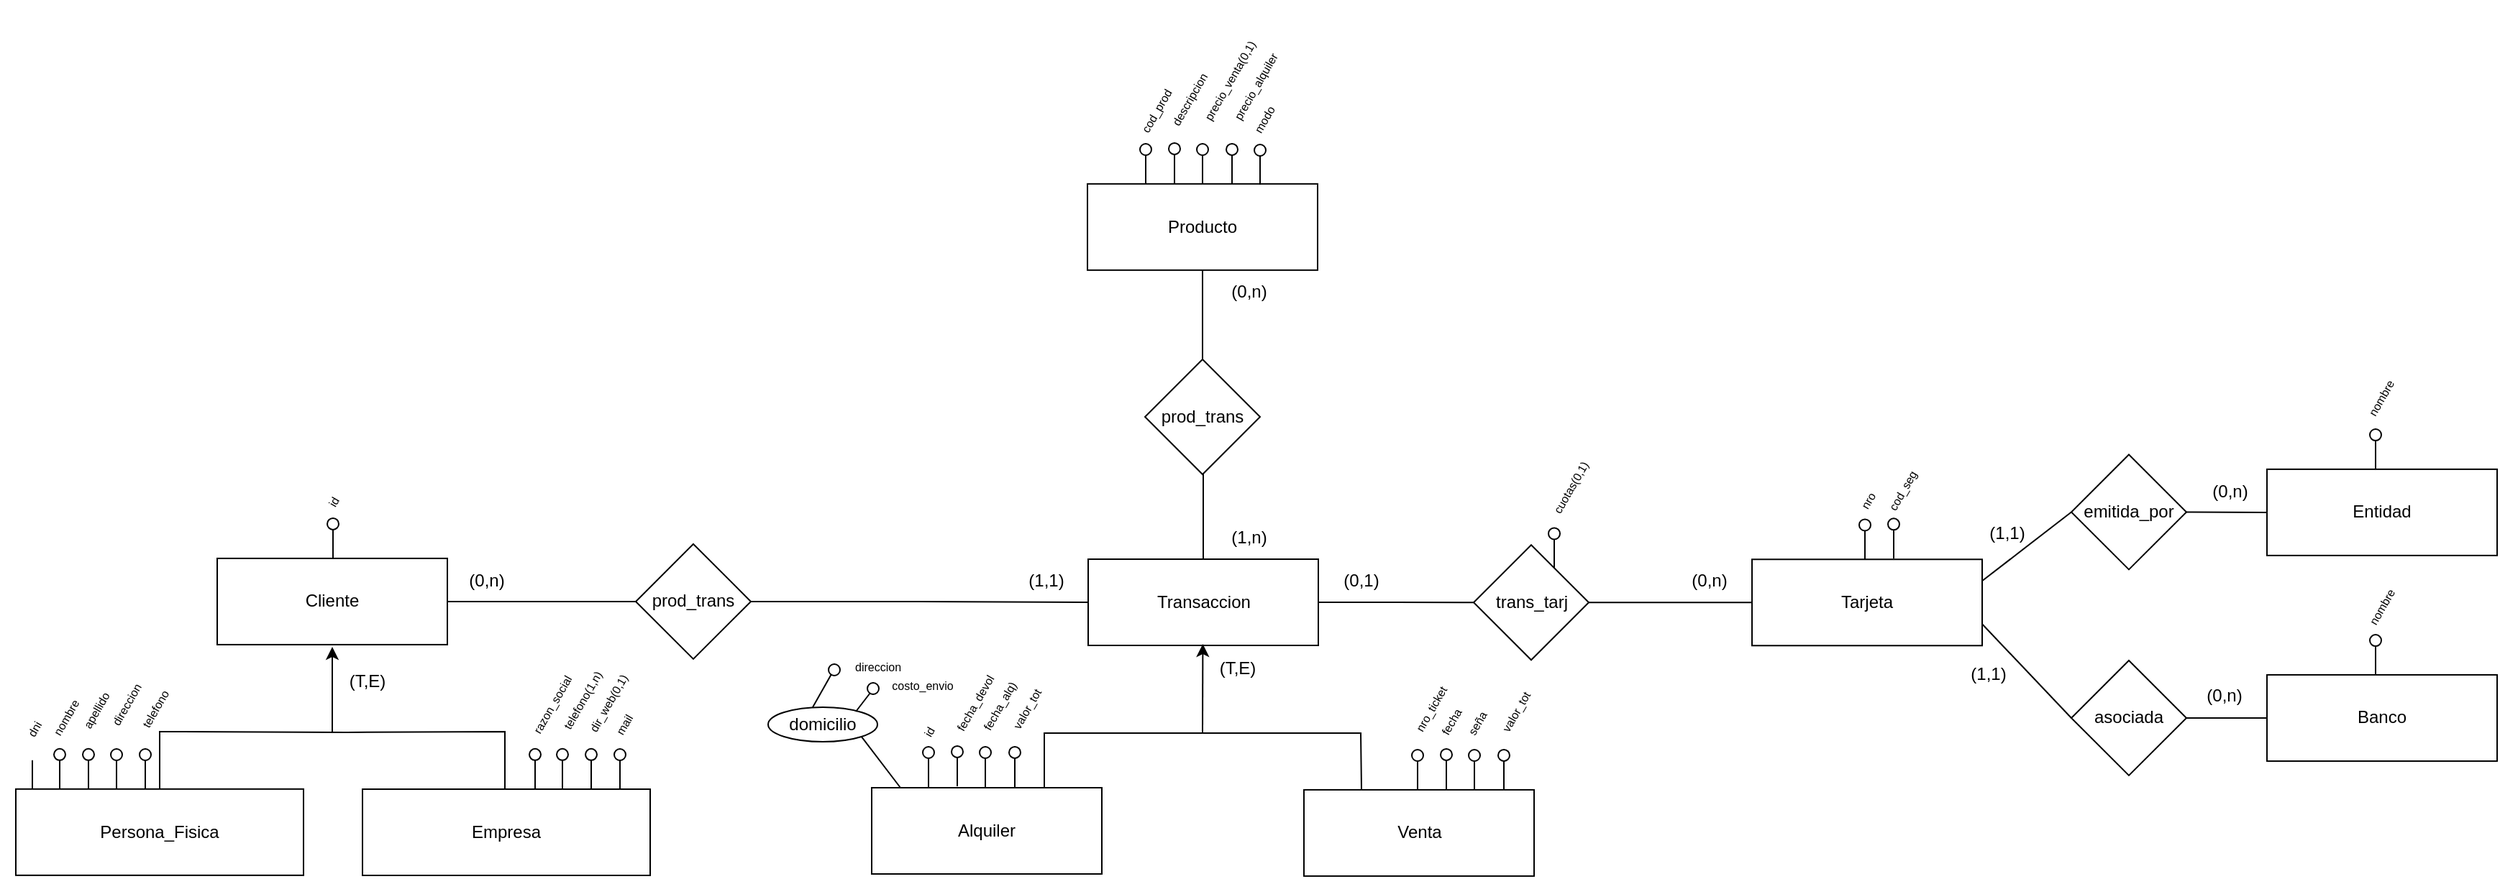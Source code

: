 <mxfile version="26.1.1">
  <diagram id="R2lEEEUBdFMjLlhIrx00" name="Page-1">
    <mxGraphModel dx="1328" dy="1366" grid="1" gridSize="10" guides="1" tooltips="1" connect="1" arrows="1" fold="1" page="1" pageScale="1" pageWidth="850" pageHeight="1100" math="0" shadow="0" extFonts="Permanent Marker^https://fonts.googleapis.com/css?family=Permanent+Marker">
      <root>
        <mxCell id="0" />
        <mxCell id="1" parent="0" />
        <mxCell id="ayTrJT8fHetVOEcy8Kd8-426" style="edgeStyle=orthogonalEdgeStyle;rounded=0;orthogonalLoop=1;jettySize=auto;html=1;entryX=0;entryY=0.5;entryDx=0;entryDy=0;endArrow=none;startFill=0;" parent="1" source="ayTrJT8fHetVOEcy8Kd8-5" target="ayTrJT8fHetVOEcy8Kd8-425" edge="1">
          <mxGeometry relative="1" as="geometry" />
        </mxCell>
        <mxCell id="ayTrJT8fHetVOEcy8Kd8-5" value="Cliente" style="rounded=0;whiteSpace=wrap;html=1;" parent="1" vertex="1">
          <mxGeometry x="-265" y="368.46" width="160" height="60" as="geometry" />
        </mxCell>
        <mxCell id="ayTrJT8fHetVOEcy8Kd8-32" value="" style="group" parent="1" vertex="1" connectable="0">
          <mxGeometry x="-188.5" y="340.462" width="8" height="28" as="geometry" />
        </mxCell>
        <mxCell id="ayTrJT8fHetVOEcy8Kd8-33" value="" style="ellipse;whiteSpace=wrap;html=1;aspect=fixed;fillColor=light-dark(#FFFFFF,#FFFFFF);" parent="ayTrJT8fHetVOEcy8Kd8-32" vertex="1">
          <mxGeometry width="8" height="8" as="geometry" />
        </mxCell>
        <mxCell id="ayTrJT8fHetVOEcy8Kd8-34" style="edgeStyle=orthogonalEdgeStyle;rounded=0;orthogonalLoop=1;jettySize=auto;html=1;endArrow=none;startFill=0;" parent="ayTrJT8fHetVOEcy8Kd8-32" edge="1">
          <mxGeometry relative="1" as="geometry">
            <mxPoint x="4" y="28" as="targetPoint" />
            <mxPoint x="4" y="8" as="sourcePoint" />
          </mxGeometry>
        </mxCell>
        <mxCell id="ayTrJT8fHetVOEcy8Kd8-35" value="&lt;font style=&quot;font-size: 8px;&quot;&gt;id&lt;/font&gt;" style="text;html=1;align=center;verticalAlign=middle;resizable=0;points=[];autosize=1;strokeColor=none;fillColor=none;rotation=-60;" parent="1" vertex="1">
          <mxGeometry x="-200" y="314.002" width="30" height="30" as="geometry" />
        </mxCell>
        <mxCell id="ayTrJT8fHetVOEcy8Kd8-44" value="Persona_Fisica" style="rounded=0;whiteSpace=wrap;html=1;" parent="1" vertex="1">
          <mxGeometry x="-405" y="528.92" width="200" height="60" as="geometry" />
        </mxCell>
        <mxCell id="ayTrJT8fHetVOEcy8Kd8-46" value="" style="endArrow=none;startArrow=none;html=1;rounded=0;exitX=0.5;exitY=0;exitDx=0;exitDy=0;startFill=0;" parent="1" source="ayTrJT8fHetVOEcy8Kd8-44" edge="1">
          <mxGeometry width="50" height="50" relative="1" as="geometry">
            <mxPoint x="-295" y="528" as="sourcePoint" />
            <mxPoint x="-65" y="529" as="targetPoint" />
            <Array as="points">
              <mxPoint x="-305" y="489" />
              <mxPoint x="-175" y="489.46" />
              <mxPoint x="-65" y="489" />
            </Array>
          </mxGeometry>
        </mxCell>
        <mxCell id="ayTrJT8fHetVOEcy8Kd8-47" value="" style="endArrow=classic;html=1;rounded=0;entryX=0.5;entryY=1;entryDx=0;entryDy=0;endFill=1;" parent="1" edge="1">
          <mxGeometry width="50" height="50" relative="1" as="geometry">
            <mxPoint x="-185" y="489.46" as="sourcePoint" />
            <mxPoint x="-185" y="430" as="targetPoint" />
          </mxGeometry>
        </mxCell>
        <mxCell id="ayTrJT8fHetVOEcy8Kd8-48" value="(T,E)" style="text;html=1;align=center;verticalAlign=middle;resizable=0;points=[];autosize=1;strokeColor=none;fillColor=none;" parent="1" vertex="1">
          <mxGeometry x="-191" y="439.46" width="60" height="30" as="geometry" />
        </mxCell>
        <mxCell id="ayTrJT8fHetVOEcy8Kd8-49" value="" style="group" parent="1" vertex="1" connectable="0">
          <mxGeometry x="-397.5" y="500.922" width="8" height="28" as="geometry" />
        </mxCell>
        <mxCell id="ayTrJT8fHetVOEcy8Kd8-50" value="" style="ellipse;whiteSpace=wrap;html=1;aspect=fixed;fillColor=light-dark(#FFFFFF,#FFFFFF);strokeColor=light-dark(#FFFFFF,#FFFFFF);" parent="ayTrJT8fHetVOEcy8Kd8-49" vertex="1">
          <mxGeometry width="8" height="8" as="geometry" />
        </mxCell>
        <mxCell id="ayTrJT8fHetVOEcy8Kd8-51" style="edgeStyle=orthogonalEdgeStyle;rounded=0;orthogonalLoop=1;jettySize=auto;html=1;endArrow=none;startFill=0;" parent="ayTrJT8fHetVOEcy8Kd8-49" edge="1">
          <mxGeometry relative="1" as="geometry">
            <mxPoint x="4" y="28" as="targetPoint" />
            <mxPoint x="4" y="8" as="sourcePoint" />
          </mxGeometry>
        </mxCell>
        <mxCell id="ayTrJT8fHetVOEcy8Kd8-52" value="&lt;font style=&quot;font-size: 8px;&quot;&gt;dni&lt;/font&gt;" style="text;html=1;align=center;verticalAlign=middle;resizable=0;points=[];autosize=1;strokeColor=none;fillColor=none;rotation=-60;" parent="1" vertex="1">
          <mxGeometry x="-413" y="472.002" width="40" height="30" as="geometry" />
        </mxCell>
        <mxCell id="ayTrJT8fHetVOEcy8Kd8-53" value="" style="group" parent="1" vertex="1" connectable="0">
          <mxGeometry x="-378.5" y="500.922" width="8" height="28" as="geometry" />
        </mxCell>
        <mxCell id="ayTrJT8fHetVOEcy8Kd8-54" value="" style="ellipse;whiteSpace=wrap;html=1;aspect=fixed;" parent="ayTrJT8fHetVOEcy8Kd8-53" vertex="1">
          <mxGeometry width="8" height="8" as="geometry" />
        </mxCell>
        <mxCell id="ayTrJT8fHetVOEcy8Kd8-55" style="edgeStyle=orthogonalEdgeStyle;rounded=0;orthogonalLoop=1;jettySize=auto;html=1;endArrow=none;startFill=0;" parent="ayTrJT8fHetVOEcy8Kd8-53" edge="1">
          <mxGeometry relative="1" as="geometry">
            <mxPoint x="4" y="28" as="targetPoint" />
            <mxPoint x="4" y="8" as="sourcePoint" />
          </mxGeometry>
        </mxCell>
        <mxCell id="ayTrJT8fHetVOEcy8Kd8-56" value="&lt;font style=&quot;font-size: 8px;&quot;&gt;nombre&lt;/font&gt;" style="text;html=1;align=center;verticalAlign=middle;resizable=0;points=[];autosize=1;strokeColor=none;fillColor=none;rotation=-60;" parent="1" vertex="1">
          <mxGeometry x="-396" y="464.002" width="50" height="30" as="geometry" />
        </mxCell>
        <mxCell id="ayTrJT8fHetVOEcy8Kd8-57" value="" style="group" parent="1" vertex="1" connectable="0">
          <mxGeometry x="-358.5" y="500.922" width="8" height="28" as="geometry" />
        </mxCell>
        <mxCell id="ayTrJT8fHetVOEcy8Kd8-58" value="" style="ellipse;whiteSpace=wrap;html=1;aspect=fixed;" parent="ayTrJT8fHetVOEcy8Kd8-57" vertex="1">
          <mxGeometry width="8" height="8" as="geometry" />
        </mxCell>
        <mxCell id="ayTrJT8fHetVOEcy8Kd8-59" style="edgeStyle=orthogonalEdgeStyle;rounded=0;orthogonalLoop=1;jettySize=auto;html=1;endArrow=none;startFill=0;" parent="ayTrJT8fHetVOEcy8Kd8-57" edge="1">
          <mxGeometry relative="1" as="geometry">
            <mxPoint x="4" y="28" as="targetPoint" />
            <mxPoint x="4" y="8" as="sourcePoint" />
          </mxGeometry>
        </mxCell>
        <mxCell id="ayTrJT8fHetVOEcy8Kd8-60" value="&lt;font style=&quot;font-size: 8px;&quot;&gt;apellido&lt;/font&gt;" style="text;html=1;align=center;verticalAlign=middle;resizable=0;points=[];autosize=1;strokeColor=none;fillColor=none;rotation=-60;" parent="1" vertex="1">
          <mxGeometry x="-380" y="459.002" width="60" height="30" as="geometry" />
        </mxCell>
        <mxCell id="ayTrJT8fHetVOEcy8Kd8-65" value="" style="group" parent="1" vertex="1" connectable="0">
          <mxGeometry x="-48" y="500.922" width="8" height="28" as="geometry" />
        </mxCell>
        <mxCell id="ayTrJT8fHetVOEcy8Kd8-66" value="" style="ellipse;whiteSpace=wrap;html=1;aspect=fixed;fillColor=light-dark(#FFFFFF,#FFFFFF);" parent="ayTrJT8fHetVOEcy8Kd8-65" vertex="1">
          <mxGeometry width="8" height="8" as="geometry" />
        </mxCell>
        <mxCell id="ayTrJT8fHetVOEcy8Kd8-67" style="edgeStyle=orthogonalEdgeStyle;rounded=0;orthogonalLoop=1;jettySize=auto;html=1;endArrow=none;startFill=0;" parent="ayTrJT8fHetVOEcy8Kd8-65" edge="1">
          <mxGeometry relative="1" as="geometry">
            <mxPoint x="4" y="28" as="targetPoint" />
            <mxPoint x="4" y="8" as="sourcePoint" />
          </mxGeometry>
        </mxCell>
        <mxCell id="ayTrJT8fHetVOEcy8Kd8-68" value="&lt;font style=&quot;font-size: 8px;&quot;&gt;razon_social&lt;/font&gt;" style="text;html=1;align=center;verticalAlign=middle;resizable=0;points=[];autosize=1;strokeColor=none;fillColor=none;rotation=-60;" parent="1" vertex="1">
          <mxGeometry x="-73" y="455.002" width="80" height="30" as="geometry" />
        </mxCell>
        <mxCell id="ayTrJT8fHetVOEcy8Kd8-414" style="edgeStyle=orthogonalEdgeStyle;rounded=0;orthogonalLoop=1;jettySize=auto;html=1;entryX=0;entryY=0.5;entryDx=0;entryDy=0;endArrow=none;startFill=0;" parent="1" source="ayTrJT8fHetVOEcy8Kd8-213" target="ayTrJT8fHetVOEcy8Kd8-247" edge="1">
          <mxGeometry relative="1" as="geometry" />
        </mxCell>
        <mxCell id="ayTrJT8fHetVOEcy8Kd8-213" value="trans_tarj" style="rhombus;whiteSpace=wrap;html=1;" parent="1" vertex="1">
          <mxGeometry x="608.5" y="359.14" width="80" height="80" as="geometry" />
        </mxCell>
        <mxCell id="ayTrJT8fHetVOEcy8Kd8-220" value="" style="group" parent="1" vertex="1" connectable="0">
          <mxGeometry x="-339" y="501.002" width="8" height="28" as="geometry" />
        </mxCell>
        <mxCell id="ayTrJT8fHetVOEcy8Kd8-221" value="" style="ellipse;whiteSpace=wrap;html=1;aspect=fixed;" parent="ayTrJT8fHetVOEcy8Kd8-220" vertex="1">
          <mxGeometry width="8" height="8" as="geometry" />
        </mxCell>
        <mxCell id="ayTrJT8fHetVOEcy8Kd8-222" style="edgeStyle=orthogonalEdgeStyle;rounded=0;orthogonalLoop=1;jettySize=auto;html=1;endArrow=none;startFill=0;" parent="ayTrJT8fHetVOEcy8Kd8-220" edge="1">
          <mxGeometry relative="1" as="geometry">
            <mxPoint x="4" y="28" as="targetPoint" />
            <mxPoint x="4" y="8" as="sourcePoint" />
          </mxGeometry>
        </mxCell>
        <mxCell id="ayTrJT8fHetVOEcy8Kd8-223" value="&lt;font style=&quot;font-size: 8px;&quot;&gt;direccion&lt;/font&gt;" style="text;html=1;align=center;verticalAlign=middle;resizable=0;points=[];autosize=1;strokeColor=none;fillColor=none;rotation=-60;" parent="1" vertex="1">
          <mxGeometry x="-364" y="455.002" width="70" height="30" as="geometry" />
        </mxCell>
        <mxCell id="ayTrJT8fHetVOEcy8Kd8-224" value="" style="group" parent="1" vertex="1" connectable="0">
          <mxGeometry x="-319" y="501.002" width="8" height="28" as="geometry" />
        </mxCell>
        <mxCell id="ayTrJT8fHetVOEcy8Kd8-225" value="" style="ellipse;whiteSpace=wrap;html=1;aspect=fixed;" parent="ayTrJT8fHetVOEcy8Kd8-224" vertex="1">
          <mxGeometry width="8" height="8" as="geometry" />
        </mxCell>
        <mxCell id="ayTrJT8fHetVOEcy8Kd8-226" style="edgeStyle=orthogonalEdgeStyle;rounded=0;orthogonalLoop=1;jettySize=auto;html=1;endArrow=none;startFill=0;" parent="ayTrJT8fHetVOEcy8Kd8-224" edge="1">
          <mxGeometry relative="1" as="geometry">
            <mxPoint x="4" y="28" as="targetPoint" />
            <mxPoint x="4" y="8" as="sourcePoint" />
          </mxGeometry>
        </mxCell>
        <mxCell id="ayTrJT8fHetVOEcy8Kd8-227" value="&lt;font style=&quot;font-size: 8px;&quot;&gt;telefono&lt;/font&gt;" style="text;html=1;align=center;verticalAlign=middle;resizable=0;points=[];autosize=1;strokeColor=none;fillColor=none;rotation=-60;" parent="1" vertex="1">
          <mxGeometry x="-339" y="458.002" width="60" height="30" as="geometry" />
        </mxCell>
        <mxCell id="ayTrJT8fHetVOEcy8Kd8-231" value="Empresa" style="rounded=0;whiteSpace=wrap;html=1;" parent="1" vertex="1">
          <mxGeometry x="-164" y="529" width="200" height="60" as="geometry" />
        </mxCell>
        <mxCell id="ayTrJT8fHetVOEcy8Kd8-235" value="" style="group" parent="1" vertex="1" connectable="0">
          <mxGeometry x="-29" y="500.922" width="8" height="28" as="geometry" />
        </mxCell>
        <mxCell id="ayTrJT8fHetVOEcy8Kd8-236" value="" style="ellipse;whiteSpace=wrap;html=1;aspect=fixed;" parent="ayTrJT8fHetVOEcy8Kd8-235" vertex="1">
          <mxGeometry width="8" height="8" as="geometry" />
        </mxCell>
        <mxCell id="ayTrJT8fHetVOEcy8Kd8-237" style="edgeStyle=orthogonalEdgeStyle;rounded=0;orthogonalLoop=1;jettySize=auto;html=1;endArrow=none;startFill=0;" parent="ayTrJT8fHetVOEcy8Kd8-235" edge="1">
          <mxGeometry relative="1" as="geometry">
            <mxPoint x="4" y="28" as="targetPoint" />
            <mxPoint x="4" y="8" as="sourcePoint" />
          </mxGeometry>
        </mxCell>
        <mxCell id="ayTrJT8fHetVOEcy8Kd8-238" value="&lt;font style=&quot;font-size: 8px;&quot;&gt;telefono(1,n)&lt;/font&gt;" style="text;html=1;align=center;verticalAlign=middle;resizable=0;points=[];autosize=1;strokeColor=none;fillColor=none;rotation=-60;" parent="1" vertex="1">
          <mxGeometry x="-57" y="452.002" width="90" height="30" as="geometry" />
        </mxCell>
        <mxCell id="ayTrJT8fHetVOEcy8Kd8-239" value="" style="group" parent="1" vertex="1" connectable="0">
          <mxGeometry x="-9" y="500.922" width="8" height="28" as="geometry" />
        </mxCell>
        <mxCell id="ayTrJT8fHetVOEcy8Kd8-240" value="" style="ellipse;whiteSpace=wrap;html=1;aspect=fixed;" parent="ayTrJT8fHetVOEcy8Kd8-239" vertex="1">
          <mxGeometry width="8" height="8" as="geometry" />
        </mxCell>
        <mxCell id="ayTrJT8fHetVOEcy8Kd8-241" style="edgeStyle=orthogonalEdgeStyle;rounded=0;orthogonalLoop=1;jettySize=auto;html=1;endArrow=none;startFill=0;" parent="ayTrJT8fHetVOEcy8Kd8-239" edge="1">
          <mxGeometry relative="1" as="geometry">
            <mxPoint x="4" y="28" as="targetPoint" />
            <mxPoint x="4" y="8" as="sourcePoint" />
          </mxGeometry>
        </mxCell>
        <mxCell id="ayTrJT8fHetVOEcy8Kd8-242" value="&lt;font style=&quot;font-size: 8px;&quot;&gt;dir_web(0,1)&lt;/font&gt;" style="text;html=1;align=center;verticalAlign=middle;resizable=0;points=[];autosize=1;strokeColor=none;fillColor=none;rotation=-60;" parent="1" vertex="1">
          <mxGeometry x="-34" y="454.002" width="80" height="30" as="geometry" />
        </mxCell>
        <mxCell id="ayTrJT8fHetVOEcy8Kd8-243" value="" style="group" parent="1" vertex="1" connectable="0">
          <mxGeometry x="11" y="501.002" width="8" height="28" as="geometry" />
        </mxCell>
        <mxCell id="ayTrJT8fHetVOEcy8Kd8-244" value="" style="ellipse;whiteSpace=wrap;html=1;aspect=fixed;" parent="ayTrJT8fHetVOEcy8Kd8-243" vertex="1">
          <mxGeometry width="8" height="8" as="geometry" />
        </mxCell>
        <mxCell id="ayTrJT8fHetVOEcy8Kd8-245" style="edgeStyle=orthogonalEdgeStyle;rounded=0;orthogonalLoop=1;jettySize=auto;html=1;endArrow=none;startFill=0;" parent="ayTrJT8fHetVOEcy8Kd8-243" edge="1">
          <mxGeometry relative="1" as="geometry">
            <mxPoint x="4" y="28" as="targetPoint" />
            <mxPoint x="4" y="8" as="sourcePoint" />
          </mxGeometry>
        </mxCell>
        <mxCell id="ayTrJT8fHetVOEcy8Kd8-246" value="&lt;font style=&quot;font-size: 8px;&quot;&gt;mail&lt;/font&gt;" style="text;html=1;align=center;verticalAlign=middle;resizable=0;points=[];autosize=1;strokeColor=none;fillColor=none;rotation=-60;" parent="1" vertex="1">
          <mxGeometry x="-3" y="469.002" width="40" height="30" as="geometry" />
        </mxCell>
        <mxCell id="ayTrJT8fHetVOEcy8Kd8-247" value="Tarjeta" style="rounded=0;whiteSpace=wrap;html=1;" parent="1" vertex="1">
          <mxGeometry x="802" y="369.14" width="160" height="60" as="geometry" />
        </mxCell>
        <mxCell id="ayTrJT8fHetVOEcy8Kd8-248" value="" style="group" parent="1" vertex="1" connectable="0">
          <mxGeometry x="876.5" y="341.222" width="8" height="28" as="geometry" />
        </mxCell>
        <mxCell id="ayTrJT8fHetVOEcy8Kd8-249" value="" style="ellipse;whiteSpace=wrap;html=1;aspect=fixed;fillColor=light-dark(#FFFFFF,#FFFFFF);" parent="ayTrJT8fHetVOEcy8Kd8-248" vertex="1">
          <mxGeometry width="8" height="8" as="geometry" />
        </mxCell>
        <mxCell id="ayTrJT8fHetVOEcy8Kd8-250" style="edgeStyle=orthogonalEdgeStyle;rounded=0;orthogonalLoop=1;jettySize=auto;html=1;endArrow=none;startFill=0;" parent="ayTrJT8fHetVOEcy8Kd8-248" edge="1">
          <mxGeometry relative="1" as="geometry">
            <mxPoint x="4" y="28" as="targetPoint" />
            <mxPoint x="4" y="8" as="sourcePoint" />
          </mxGeometry>
        </mxCell>
        <mxCell id="ayTrJT8fHetVOEcy8Kd8-251" value="&lt;font style=&quot;font-size: 8px;&quot;&gt;nro&lt;/font&gt;" style="text;html=1;align=center;verticalAlign=middle;resizable=0;points=[];autosize=1;strokeColor=none;fillColor=none;rotation=-60;" parent="1" vertex="1">
          <mxGeometry x="862" y="313.302" width="40" height="30" as="geometry" />
        </mxCell>
        <mxCell id="ayTrJT8fHetVOEcy8Kd8-252" value="" style="group" parent="1" vertex="1" connectable="0">
          <mxGeometry x="896.5" y="340.682" width="8" height="28" as="geometry" />
        </mxCell>
        <mxCell id="ayTrJT8fHetVOEcy8Kd8-253" value="" style="ellipse;whiteSpace=wrap;html=1;aspect=fixed;fillColor=light-dark(#FFFFFF,transparent);" parent="ayTrJT8fHetVOEcy8Kd8-252" vertex="1">
          <mxGeometry width="8" height="8" as="geometry" />
        </mxCell>
        <mxCell id="ayTrJT8fHetVOEcy8Kd8-254" style="edgeStyle=orthogonalEdgeStyle;rounded=0;orthogonalLoop=1;jettySize=auto;html=1;endArrow=none;startFill=0;" parent="ayTrJT8fHetVOEcy8Kd8-252" edge="1">
          <mxGeometry relative="1" as="geometry">
            <mxPoint x="4" y="28" as="targetPoint" />
            <mxPoint x="4" y="8" as="sourcePoint" />
          </mxGeometry>
        </mxCell>
        <mxCell id="ayTrJT8fHetVOEcy8Kd8-255" value="&lt;font style=&quot;font-size: 8px;&quot;&gt;cod_seg&lt;/font&gt;" style="text;html=1;align=center;verticalAlign=middle;resizable=0;points=[];autosize=1;strokeColor=none;fillColor=none;rotation=-60;" parent="1" vertex="1">
          <mxGeometry x="876" y="306.302" width="60" height="30" as="geometry" />
        </mxCell>
        <mxCell id="ayTrJT8fHetVOEcy8Kd8-260" value="Entidad" style="rounded=0;whiteSpace=wrap;html=1;" parent="1" vertex="1">
          <mxGeometry x="1160" y="306.44" width="160" height="60" as="geometry" />
        </mxCell>
        <mxCell id="ayTrJT8fHetVOEcy8Kd8-261" value="" style="group" parent="1" vertex="1" connectable="0">
          <mxGeometry x="1231.5" y="278.522" width="8" height="28" as="geometry" />
        </mxCell>
        <mxCell id="ayTrJT8fHetVOEcy8Kd8-262" value="" style="ellipse;whiteSpace=wrap;html=1;aspect=fixed;fillColor=light-dark(#FFFFFF,#FFFFFF);" parent="ayTrJT8fHetVOEcy8Kd8-261" vertex="1">
          <mxGeometry width="8" height="8" as="geometry" />
        </mxCell>
        <mxCell id="ayTrJT8fHetVOEcy8Kd8-263" style="edgeStyle=orthogonalEdgeStyle;rounded=0;orthogonalLoop=1;jettySize=auto;html=1;endArrow=none;startFill=0;" parent="ayTrJT8fHetVOEcy8Kd8-261" edge="1">
          <mxGeometry relative="1" as="geometry">
            <mxPoint x="4" y="28" as="targetPoint" />
            <mxPoint x="4" y="8" as="sourcePoint" />
          </mxGeometry>
        </mxCell>
        <mxCell id="ayTrJT8fHetVOEcy8Kd8-264" value="Banco" style="rounded=0;whiteSpace=wrap;html=1;" parent="1" vertex="1">
          <mxGeometry x="1160" y="449.48" width="160" height="60" as="geometry" />
        </mxCell>
        <mxCell id="ayTrJT8fHetVOEcy8Kd8-265" value="" style="group" parent="1" vertex="1" connectable="0">
          <mxGeometry x="1231.5" y="421.562" width="8" height="28" as="geometry" />
        </mxCell>
        <mxCell id="ayTrJT8fHetVOEcy8Kd8-266" value="" style="ellipse;whiteSpace=wrap;html=1;aspect=fixed;fillColor=light-dark(#FFFFFF,#FFFFFF);" parent="ayTrJT8fHetVOEcy8Kd8-265" vertex="1">
          <mxGeometry width="8" height="8" as="geometry" />
        </mxCell>
        <mxCell id="ayTrJT8fHetVOEcy8Kd8-267" style="edgeStyle=orthogonalEdgeStyle;rounded=0;orthogonalLoop=1;jettySize=auto;html=1;endArrow=none;startFill=0;" parent="ayTrJT8fHetVOEcy8Kd8-265" edge="1">
          <mxGeometry relative="1" as="geometry">
            <mxPoint x="4" y="28" as="targetPoint" />
            <mxPoint x="4" y="8" as="sourcePoint" />
          </mxGeometry>
        </mxCell>
        <mxCell id="ayTrJT8fHetVOEcy8Kd8-268" value="&lt;font style=&quot;font-size: 8px;&quot;&gt;nombre&lt;/font&gt;" style="text;html=1;align=center;verticalAlign=middle;resizable=0;points=[];autosize=1;strokeColor=none;fillColor=none;rotation=-60;" parent="1" vertex="1">
          <mxGeometry x="1214" y="387.102" width="50" height="30" as="geometry" />
        </mxCell>
        <mxCell id="ayTrJT8fHetVOEcy8Kd8-269" value="emitida_por" style="rhombus;whiteSpace=wrap;html=1;" parent="1" vertex="1">
          <mxGeometry x="1024" y="296.22" width="80" height="80" as="geometry" />
        </mxCell>
        <mxCell id="ayTrJT8fHetVOEcy8Kd8-270" value="asociada" style="rhombus;whiteSpace=wrap;html=1;" parent="1" vertex="1">
          <mxGeometry x="1024" y="439.48" width="80" height="80" as="geometry" />
        </mxCell>
        <mxCell id="ayTrJT8fHetVOEcy8Kd8-271" value="" style="endArrow=none;html=1;rounded=0;exitX=1;exitY=0.25;exitDx=0;exitDy=0;entryX=0;entryY=0.5;entryDx=0;entryDy=0;" parent="1" source="ayTrJT8fHetVOEcy8Kd8-247" target="ayTrJT8fHetVOEcy8Kd8-269" edge="1">
          <mxGeometry width="50" height="50" relative="1" as="geometry">
            <mxPoint x="1054" y="419.22" as="sourcePoint" />
            <mxPoint x="1104" y="369.22" as="targetPoint" />
          </mxGeometry>
        </mxCell>
        <mxCell id="ayTrJT8fHetVOEcy8Kd8-272" value="" style="endArrow=none;html=1;rounded=0;exitX=1;exitY=0.75;exitDx=0;exitDy=0;entryX=0;entryY=0.5;entryDx=0;entryDy=0;" parent="1" source="ayTrJT8fHetVOEcy8Kd8-247" edge="1" target="ayTrJT8fHetVOEcy8Kd8-270">
          <mxGeometry width="50" height="50" relative="1" as="geometry">
            <mxPoint x="1054" y="419.22" as="sourcePoint" />
            <mxPoint x="1024" y="477.48" as="targetPoint" />
          </mxGeometry>
        </mxCell>
        <mxCell id="ayTrJT8fHetVOEcy8Kd8-273" value="" style="endArrow=none;html=1;rounded=0;exitX=1;exitY=0.5;exitDx=0;exitDy=0;entryX=0;entryY=0.5;entryDx=0;entryDy=0;" parent="1" source="ayTrJT8fHetVOEcy8Kd8-269" target="ayTrJT8fHetVOEcy8Kd8-260" edge="1">
          <mxGeometry width="50" height="50" relative="1" as="geometry">
            <mxPoint x="1054" y="419.22" as="sourcePoint" />
            <mxPoint x="1104" y="369.22" as="targetPoint" />
          </mxGeometry>
        </mxCell>
        <mxCell id="ayTrJT8fHetVOEcy8Kd8-274" value="" style="endArrow=none;html=1;rounded=0;exitX=1;exitY=0.5;exitDx=0;exitDy=0;entryX=0;entryY=0.5;entryDx=0;entryDy=0;" parent="1" target="ayTrJT8fHetVOEcy8Kd8-264" edge="1">
          <mxGeometry width="50" height="50" relative="1" as="geometry">
            <mxPoint x="1104" y="479.48" as="sourcePoint" />
            <mxPoint x="1124" y="431.22" as="targetPoint" />
          </mxGeometry>
        </mxCell>
        <mxCell id="ayTrJT8fHetVOEcy8Kd8-275" value="(1,1)" style="text;html=1;align=center;verticalAlign=middle;resizable=0;points=[];autosize=1;strokeColor=none;fillColor=none;" parent="1" vertex="1">
          <mxGeometry x="949" y="336.22" width="60" height="30" as="geometry" />
        </mxCell>
        <mxCell id="ayTrJT8fHetVOEcy8Kd8-276" value="(1,1)" style="text;html=1;align=center;verticalAlign=middle;resizable=0;points=[];autosize=1;strokeColor=none;fillColor=none;" parent="1" vertex="1">
          <mxGeometry x="936" y="434" width="60" height="30" as="geometry" />
        </mxCell>
        <mxCell id="ayTrJT8fHetVOEcy8Kd8-277" value="(0,n)" style="text;html=1;align=center;verticalAlign=middle;resizable=0;points=[];autosize=1;strokeColor=none;fillColor=none;" parent="1" vertex="1">
          <mxGeometry x="1104" y="306.52" width="60" height="30" as="geometry" />
        </mxCell>
        <mxCell id="ayTrJT8fHetVOEcy8Kd8-278" value="(0,n)" style="text;html=1;align=center;verticalAlign=middle;resizable=0;points=[];autosize=1;strokeColor=none;fillColor=none;" parent="1" vertex="1">
          <mxGeometry x="1100" y="449.48" width="60" height="30" as="geometry" />
        </mxCell>
        <mxCell id="ayTrJT8fHetVOEcy8Kd8-282" value="Producto" style="rounded=0;whiteSpace=wrap;html=1;" parent="1" vertex="1">
          <mxGeometry x="340" y="107.92" width="160" height="60" as="geometry" />
        </mxCell>
        <mxCell id="ayTrJT8fHetVOEcy8Kd8-283" value="" style="group" parent="1" vertex="1" connectable="0">
          <mxGeometry x="376.5" y="80.002" width="8" height="28" as="geometry" />
        </mxCell>
        <mxCell id="ayTrJT8fHetVOEcy8Kd8-284" value="" style="ellipse;whiteSpace=wrap;html=1;aspect=fixed;fillColor=light-dark(#FFFFFF,#FFFFFF);" parent="ayTrJT8fHetVOEcy8Kd8-283" vertex="1">
          <mxGeometry width="8" height="8" as="geometry" />
        </mxCell>
        <mxCell id="ayTrJT8fHetVOEcy8Kd8-285" style="edgeStyle=orthogonalEdgeStyle;rounded=0;orthogonalLoop=1;jettySize=auto;html=1;endArrow=none;startFill=0;" parent="ayTrJT8fHetVOEcy8Kd8-283" edge="1">
          <mxGeometry relative="1" as="geometry">
            <mxPoint x="4" y="28" as="targetPoint" />
            <mxPoint x="4" y="8" as="sourcePoint" />
          </mxGeometry>
        </mxCell>
        <mxCell id="ayTrJT8fHetVOEcy8Kd8-286" value="&lt;font style=&quot;font-size: 8px;&quot;&gt;cod_prod&lt;/font&gt;" style="text;html=1;align=center;verticalAlign=middle;resizable=0;points=[];autosize=1;strokeColor=none;fillColor=none;rotation=-60;" parent="1" vertex="1">
          <mxGeometry x="357" y="42.002" width="60" height="30" as="geometry" />
        </mxCell>
        <mxCell id="ayTrJT8fHetVOEcy8Kd8-287" value="" style="group" parent="1" vertex="1" connectable="0">
          <mxGeometry x="396.5" y="79.462" width="8" height="28" as="geometry" />
        </mxCell>
        <mxCell id="ayTrJT8fHetVOEcy8Kd8-288" value="" style="ellipse;whiteSpace=wrap;html=1;aspect=fixed;fillColor=light-dark(#FFFFFF,transparent);" parent="ayTrJT8fHetVOEcy8Kd8-287" vertex="1">
          <mxGeometry width="8" height="8" as="geometry" />
        </mxCell>
        <mxCell id="ayTrJT8fHetVOEcy8Kd8-289" style="edgeStyle=orthogonalEdgeStyle;rounded=0;orthogonalLoop=1;jettySize=auto;html=1;endArrow=none;startFill=0;" parent="ayTrJT8fHetVOEcy8Kd8-287" edge="1">
          <mxGeometry relative="1" as="geometry">
            <mxPoint x="4" y="28" as="targetPoint" />
            <mxPoint x="4" y="8" as="sourcePoint" />
          </mxGeometry>
        </mxCell>
        <mxCell id="ayTrJT8fHetVOEcy8Kd8-290" value="&lt;font style=&quot;font-size: 8px;&quot;&gt;descripcion&lt;/font&gt;" style="text;html=1;align=center;verticalAlign=middle;resizable=0;points=[];autosize=1;strokeColor=none;fillColor=none;rotation=-60;" parent="1" vertex="1">
          <mxGeometry x="370" y="34.002" width="80" height="30" as="geometry" />
        </mxCell>
        <mxCell id="ayTrJT8fHetVOEcy8Kd8-291" value="" style="group" parent="1" vertex="1" connectable="0">
          <mxGeometry x="416" y="80.002" width="8" height="28" as="geometry" />
        </mxCell>
        <mxCell id="ayTrJT8fHetVOEcy8Kd8-292" value="" style="ellipse;whiteSpace=wrap;html=1;aspect=fixed;fillColor=light-dark(#FFFFFF,transparent);" parent="ayTrJT8fHetVOEcy8Kd8-291" vertex="1">
          <mxGeometry width="8" height="8" as="geometry" />
        </mxCell>
        <mxCell id="ayTrJT8fHetVOEcy8Kd8-293" style="edgeStyle=orthogonalEdgeStyle;rounded=0;orthogonalLoop=1;jettySize=auto;html=1;endArrow=none;startFill=0;" parent="ayTrJT8fHetVOEcy8Kd8-291" edge="1">
          <mxGeometry relative="1" as="geometry">
            <mxPoint x="4" y="28" as="targetPoint" />
            <mxPoint x="4" y="8" as="sourcePoint" />
          </mxGeometry>
        </mxCell>
        <mxCell id="ayTrJT8fHetVOEcy8Kd8-294" value="&lt;font style=&quot;font-size: 8px;&quot;&gt;precio_venta(0,1)&lt;/font&gt;" style="text;html=1;align=center;verticalAlign=middle;resizable=0;points=[];autosize=1;strokeColor=none;fillColor=none;rotation=-60;" parent="1" vertex="1">
          <mxGeometry x="383" y="21.002" width="110" height="30" as="geometry" />
        </mxCell>
        <mxCell id="ayTrJT8fHetVOEcy8Kd8-299" value="" style="group" parent="1" vertex="1" connectable="0">
          <mxGeometry x="436.5" y="79.962" width="8" height="28" as="geometry" />
        </mxCell>
        <mxCell id="ayTrJT8fHetVOEcy8Kd8-300" value="" style="ellipse;whiteSpace=wrap;html=1;aspect=fixed;fillColor=light-dark(#FFFFFF,transparent);" parent="ayTrJT8fHetVOEcy8Kd8-299" vertex="1">
          <mxGeometry width="8" height="8" as="geometry" />
        </mxCell>
        <mxCell id="ayTrJT8fHetVOEcy8Kd8-301" style="edgeStyle=orthogonalEdgeStyle;rounded=0;orthogonalLoop=1;jettySize=auto;html=1;endArrow=none;startFill=0;" parent="ayTrJT8fHetVOEcy8Kd8-299" edge="1">
          <mxGeometry relative="1" as="geometry">
            <mxPoint x="4" y="28" as="targetPoint" />
            <mxPoint x="4" y="8" as="sourcePoint" />
          </mxGeometry>
        </mxCell>
        <mxCell id="ayTrJT8fHetVOEcy8Kd8-302" value="&lt;font style=&quot;font-size: 8px;&quot;&gt;precio_alquiler&lt;/font&gt;" style="text;html=1;align=center;verticalAlign=middle;resizable=0;points=[];autosize=1;strokeColor=none;fillColor=none;rotation=-60;" parent="1" vertex="1">
          <mxGeometry x="406" y="25.002" width="100" height="30" as="geometry" />
        </mxCell>
        <mxCell id="ayTrJT8fHetVOEcy8Kd8-303" value="" style="group" parent="1" vertex="1" connectable="0">
          <mxGeometry x="456" y="80.502" width="8" height="28" as="geometry" />
        </mxCell>
        <mxCell id="ayTrJT8fHetVOEcy8Kd8-304" value="" style="ellipse;whiteSpace=wrap;html=1;aspect=fixed;fillColor=light-dark(#FFFFFF,transparent);" parent="ayTrJT8fHetVOEcy8Kd8-303" vertex="1">
          <mxGeometry width="8" height="8" as="geometry" />
        </mxCell>
        <mxCell id="ayTrJT8fHetVOEcy8Kd8-305" style="edgeStyle=orthogonalEdgeStyle;rounded=0;orthogonalLoop=1;jettySize=auto;html=1;endArrow=none;startFill=0;" parent="ayTrJT8fHetVOEcy8Kd8-303" edge="1">
          <mxGeometry relative="1" as="geometry">
            <mxPoint x="4" y="28" as="targetPoint" />
            <mxPoint x="4" y="8" as="sourcePoint" />
          </mxGeometry>
        </mxCell>
        <mxCell id="ayTrJT8fHetVOEcy8Kd8-306" value="&lt;font style=&quot;font-size: 8px;&quot;&gt;modo&lt;/font&gt;" style="text;html=1;align=center;verticalAlign=middle;resizable=0;points=[];autosize=1;strokeColor=none;fillColor=none;rotation=-60;" parent="1" vertex="1">
          <mxGeometry x="442" y="48.002" width="40" height="30" as="geometry" />
        </mxCell>
        <mxCell id="ayTrJT8fHetVOEcy8Kd8-413" style="edgeStyle=orthogonalEdgeStyle;rounded=0;orthogonalLoop=1;jettySize=auto;html=1;entryX=0;entryY=0.5;entryDx=0;entryDy=0;endArrow=none;startFill=0;" parent="1" source="ayTrJT8fHetVOEcy8Kd8-307" target="ayTrJT8fHetVOEcy8Kd8-213" edge="1">
          <mxGeometry relative="1" as="geometry" />
        </mxCell>
        <mxCell id="ayTrJT8fHetVOEcy8Kd8-307" value="Transaccion" style="rounded=0;whiteSpace=wrap;html=1;" parent="1" vertex="1">
          <mxGeometry x="340.5" y="369.0" width="160" height="60" as="geometry" />
        </mxCell>
        <mxCell id="ayTrJT8fHetVOEcy8Kd8-308" value="Alquiler" style="rounded=0;whiteSpace=wrap;html=1;" parent="1" vertex="1">
          <mxGeometry x="190" y="528.0" width="160" height="60" as="geometry" />
        </mxCell>
        <mxCell id="ayTrJT8fHetVOEcy8Kd8-309" value="Venta" style="rounded=0;whiteSpace=wrap;html=1;" parent="1" vertex="1">
          <mxGeometry x="490.5" y="529.46" width="160" height="60" as="geometry" />
        </mxCell>
        <mxCell id="ayTrJT8fHetVOEcy8Kd8-310" value="&lt;font style=&quot;font-size: 8px;&quot;&gt;nombre&lt;/font&gt;" style="text;html=1;align=center;verticalAlign=middle;resizable=0;points=[];autosize=1;strokeColor=none;fillColor=none;rotation=-60;" parent="1" vertex="1">
          <mxGeometry x="1213" y="241.522" width="50" height="30" as="geometry" />
        </mxCell>
        <mxCell id="ayTrJT8fHetVOEcy8Kd8-312" value="" style="endArrow=none;startArrow=none;html=1;rounded=0;exitX=0.75;exitY=0;exitDx=0;exitDy=0;startFill=0;entryX=0.25;entryY=0;entryDx=0;entryDy=0;" parent="1" source="ayTrJT8fHetVOEcy8Kd8-308" target="ayTrJT8fHetVOEcy8Kd8-309" edge="1">
          <mxGeometry width="50" height="50" relative="1" as="geometry">
            <mxPoint x="308" y="528.0" as="sourcePoint" />
            <mxPoint x="576.5" y="529.46" as="targetPoint" />
            <Array as="points">
              <mxPoint x="310" y="490" />
              <mxPoint x="530" y="490" />
            </Array>
          </mxGeometry>
        </mxCell>
        <mxCell id="ayTrJT8fHetVOEcy8Kd8-313" value="(T,E)" style="text;html=1;align=center;verticalAlign=middle;resizable=0;points=[];autosize=1;strokeColor=none;fillColor=none;" parent="1" vertex="1">
          <mxGeometry x="413.5" y="430.0" width="60" height="30" as="geometry" />
        </mxCell>
        <mxCell id="ayTrJT8fHetVOEcy8Kd8-314" value="" style="endArrow=classic;html=1;rounded=0;entryX=0.5;entryY=1;entryDx=0;entryDy=0;endFill=1;" parent="1" edge="1">
          <mxGeometry width="50" height="50" relative="1" as="geometry">
            <mxPoint x="420" y="490" as="sourcePoint" />
            <mxPoint x="420.2" y="428" as="targetPoint" />
          </mxGeometry>
        </mxCell>
        <mxCell id="ayTrJT8fHetVOEcy8Kd8-316" style="edgeStyle=orthogonalEdgeStyle;rounded=0;orthogonalLoop=1;jettySize=auto;html=1;entryX=0.5;entryY=1;entryDx=0;entryDy=0;endArrow=none;startFill=0;" parent="1" source="ayTrJT8fHetVOEcy8Kd8-315" target="ayTrJT8fHetVOEcy8Kd8-282" edge="1">
          <mxGeometry relative="1" as="geometry" />
        </mxCell>
        <mxCell id="ayTrJT8fHetVOEcy8Kd8-317" style="edgeStyle=orthogonalEdgeStyle;rounded=0;orthogonalLoop=1;jettySize=auto;html=1;entryX=0.5;entryY=0;entryDx=0;entryDy=0;endArrow=none;startFill=0;" parent="1" source="ayTrJT8fHetVOEcy8Kd8-315" target="ayTrJT8fHetVOEcy8Kd8-307" edge="1">
          <mxGeometry relative="1" as="geometry">
            <Array as="points">
              <mxPoint x="420" y="330" />
            </Array>
          </mxGeometry>
        </mxCell>
        <mxCell id="ayTrJT8fHetVOEcy8Kd8-315" value="prod_trans" style="rhombus;whiteSpace=wrap;html=1;" parent="1" vertex="1">
          <mxGeometry x="380" y="230.0" width="80" height="80" as="geometry" />
        </mxCell>
        <mxCell id="ayTrJT8fHetVOEcy8Kd8-319" value="" style="group" parent="1" vertex="1" connectable="0">
          <mxGeometry x="225.5" y="499.502" width="8" height="28" as="geometry" />
        </mxCell>
        <mxCell id="ayTrJT8fHetVOEcy8Kd8-320" value="" style="ellipse;whiteSpace=wrap;html=1;aspect=fixed;fillColor=light-dark(#FFFFFF,#FFFFFF);" parent="ayTrJT8fHetVOEcy8Kd8-319" vertex="1">
          <mxGeometry width="8" height="8" as="geometry" />
        </mxCell>
        <mxCell id="ayTrJT8fHetVOEcy8Kd8-321" style="edgeStyle=orthogonalEdgeStyle;rounded=0;orthogonalLoop=1;jettySize=auto;html=1;endArrow=none;startFill=0;" parent="ayTrJT8fHetVOEcy8Kd8-319" edge="1">
          <mxGeometry relative="1" as="geometry">
            <mxPoint x="4" y="28" as="targetPoint" />
            <mxPoint x="4" y="8" as="sourcePoint" />
          </mxGeometry>
        </mxCell>
        <mxCell id="ayTrJT8fHetVOEcy8Kd8-322" value="&lt;font style=&quot;font-size: 8px;&quot;&gt;id&lt;/font&gt;" style="text;html=1;align=center;verticalAlign=middle;resizable=0;points=[];autosize=1;strokeColor=none;fillColor=none;rotation=-60;" parent="1" vertex="1">
          <mxGeometry x="214" y="474.002" width="30" height="30" as="geometry" />
        </mxCell>
        <mxCell id="ayTrJT8fHetVOEcy8Kd8-323" value="" style="group" parent="1" vertex="1" connectable="0">
          <mxGeometry x="245.5" y="498.962" width="8" height="28" as="geometry" />
        </mxCell>
        <mxCell id="ayTrJT8fHetVOEcy8Kd8-324" value="" style="ellipse;whiteSpace=wrap;html=1;aspect=fixed;fillColor=light-dark(#FFFFFF,transparent);" parent="ayTrJT8fHetVOEcy8Kd8-323" vertex="1">
          <mxGeometry width="8" height="8" as="geometry" />
        </mxCell>
        <mxCell id="ayTrJT8fHetVOEcy8Kd8-325" style="edgeStyle=orthogonalEdgeStyle;rounded=0;orthogonalLoop=1;jettySize=auto;html=1;endArrow=none;startFill=0;" parent="ayTrJT8fHetVOEcy8Kd8-323" edge="1">
          <mxGeometry relative="1" as="geometry">
            <mxPoint x="4" y="28" as="targetPoint" />
            <mxPoint x="4" y="8" as="sourcePoint" />
          </mxGeometry>
        </mxCell>
        <mxCell id="ayTrJT8fHetVOEcy8Kd8-326" value="&lt;font style=&quot;font-size: 8px;&quot;&gt;fecha_devol&lt;/font&gt;" style="text;html=1;align=center;verticalAlign=middle;resizable=0;points=[];autosize=1;strokeColor=none;fillColor=none;rotation=-60;" parent="1" vertex="1">
          <mxGeometry x="221" y="454.002" width="80" height="30" as="geometry" />
        </mxCell>
        <mxCell id="ayTrJT8fHetVOEcy8Kd8-327" value="" style="group" parent="1" vertex="1" connectable="0">
          <mxGeometry x="265" y="499.502" width="8" height="28" as="geometry" />
        </mxCell>
        <mxCell id="ayTrJT8fHetVOEcy8Kd8-328" value="" style="ellipse;whiteSpace=wrap;html=1;aspect=fixed;fillColor=light-dark(#FFFFFF,transparent);" parent="ayTrJT8fHetVOEcy8Kd8-327" vertex="1">
          <mxGeometry width="8" height="8" as="geometry" />
        </mxCell>
        <mxCell id="ayTrJT8fHetVOEcy8Kd8-329" style="edgeStyle=orthogonalEdgeStyle;rounded=0;orthogonalLoop=1;jettySize=auto;html=1;endArrow=none;startFill=0;" parent="ayTrJT8fHetVOEcy8Kd8-327" edge="1">
          <mxGeometry relative="1" as="geometry">
            <mxPoint x="4" y="28" as="targetPoint" />
            <mxPoint x="4" y="8" as="sourcePoint" />
          </mxGeometry>
        </mxCell>
        <mxCell id="ayTrJT8fHetVOEcy8Kd8-330" value="&lt;font style=&quot;font-size: 8px;&quot;&gt;fecha_alq)&lt;/font&gt;" style="text;html=1;align=center;verticalAlign=middle;resizable=0;points=[];autosize=1;strokeColor=none;fillColor=none;rotation=-60;" parent="1" vertex="1">
          <mxGeometry x="243" y="456.002" width="70" height="30" as="geometry" />
        </mxCell>
        <mxCell id="ayTrJT8fHetVOEcy8Kd8-331" value="" style="group" parent="1" vertex="1" connectable="0">
          <mxGeometry x="285.5" y="499.462" width="8" height="28" as="geometry" />
        </mxCell>
        <mxCell id="ayTrJT8fHetVOEcy8Kd8-332" value="" style="ellipse;whiteSpace=wrap;html=1;aspect=fixed;fillColor=light-dark(#FFFFFF,transparent);" parent="ayTrJT8fHetVOEcy8Kd8-331" vertex="1">
          <mxGeometry width="8" height="8" as="geometry" />
        </mxCell>
        <mxCell id="ayTrJT8fHetVOEcy8Kd8-333" style="edgeStyle=orthogonalEdgeStyle;rounded=0;orthogonalLoop=1;jettySize=auto;html=1;endArrow=none;startFill=0;" parent="ayTrJT8fHetVOEcy8Kd8-331" edge="1">
          <mxGeometry relative="1" as="geometry">
            <mxPoint x="4" y="28" as="targetPoint" />
            <mxPoint x="4" y="8" as="sourcePoint" />
          </mxGeometry>
        </mxCell>
        <mxCell id="ayTrJT8fHetVOEcy8Kd8-334" value="&lt;font style=&quot;font-size: 8px;&quot;&gt;valor_tot&lt;/font&gt;" style="text;html=1;align=center;verticalAlign=middle;resizable=0;points=[];autosize=1;strokeColor=none;fillColor=none;rotation=-60;" parent="1" vertex="1">
          <mxGeometry x="262" y="458.002" width="70" height="30" as="geometry" />
        </mxCell>
        <mxCell id="ayTrJT8fHetVOEcy8Kd8-377" value="domicilio" style="ellipse;whiteSpace=wrap;html=1;" parent="1" vertex="1">
          <mxGeometry x="118" y="472.0" width="76" height="24" as="geometry" />
        </mxCell>
        <mxCell id="ayTrJT8fHetVOEcy8Kd8-378" value="" style="endArrow=none;html=1;rounded=0;exitX=0.75;exitY=0;exitDx=0;exitDy=0;" parent="1" edge="1">
          <mxGeometry width="50" height="50" relative="1" as="geometry">
            <mxPoint x="149" y="472.0" as="sourcePoint" />
            <mxPoint x="162" y="449.0" as="targetPoint" />
          </mxGeometry>
        </mxCell>
        <mxCell id="ayTrJT8fHetVOEcy8Kd8-379" value="" style="endArrow=none;html=1;rounded=0;exitX=0.75;exitY=0;exitDx=0;exitDy=0;" parent="1" edge="1">
          <mxGeometry width="50" height="50" relative="1" as="geometry">
            <mxPoint x="179" y="475.0" as="sourcePoint" />
            <mxPoint x="189" y="462.0" as="targetPoint" />
          </mxGeometry>
        </mxCell>
        <mxCell id="ayTrJT8fHetVOEcy8Kd8-382" value="" style="group" parent="1" vertex="1" connectable="0">
          <mxGeometry x="160" y="442.002" width="8" height="28" as="geometry" />
        </mxCell>
        <mxCell id="ayTrJT8fHetVOEcy8Kd8-383" value="" style="ellipse;whiteSpace=wrap;html=1;aspect=fixed;" parent="ayTrJT8fHetVOEcy8Kd8-382" vertex="1">
          <mxGeometry width="8" height="8" as="geometry" />
        </mxCell>
        <mxCell id="ayTrJT8fHetVOEcy8Kd8-384" value="" style="group" parent="1" vertex="1" connectable="0">
          <mxGeometry x="187" y="455.002" width="8" height="28" as="geometry" />
        </mxCell>
        <mxCell id="ayTrJT8fHetVOEcy8Kd8-385" value="" style="ellipse;whiteSpace=wrap;html=1;aspect=fixed;" parent="ayTrJT8fHetVOEcy8Kd8-384" vertex="1">
          <mxGeometry width="8" height="8" as="geometry" />
        </mxCell>
        <mxCell id="ayTrJT8fHetVOEcy8Kd8-389" value="&lt;font style=&quot;font-size: 8px;&quot;&gt;direccion&lt;/font&gt;" style="text;html=1;align=center;verticalAlign=middle;resizable=0;points=[];autosize=1;strokeColor=none;fillColor=none;rotation=0;" parent="1" vertex="1">
          <mxGeometry x="159" y="428.002" width="70" height="30" as="geometry" />
        </mxCell>
        <mxCell id="ayTrJT8fHetVOEcy8Kd8-390" value="&lt;font style=&quot;font-size: 8px;&quot;&gt;costo_envio&lt;/font&gt;" style="text;html=1;align=center;verticalAlign=middle;resizable=0;points=[];autosize=1;strokeColor=none;fillColor=none;rotation=0;" parent="1" vertex="1">
          <mxGeometry x="185" y="441.002" width="80" height="30" as="geometry" />
        </mxCell>
        <mxCell id="ayTrJT8fHetVOEcy8Kd8-394" value="" style="endArrow=none;html=1;rounded=0;exitX=1;exitY=1;exitDx=0;exitDy=0;" parent="1" source="ayTrJT8fHetVOEcy8Kd8-377" edge="1">
          <mxGeometry width="50" height="50" relative="1" as="geometry">
            <mxPoint x="340" y="500" as="sourcePoint" />
            <mxPoint x="210" y="528" as="targetPoint" />
          </mxGeometry>
        </mxCell>
        <mxCell id="ayTrJT8fHetVOEcy8Kd8-395" value="" style="group" parent="1" vertex="1" connectable="0">
          <mxGeometry x="565.5" y="501.502" width="8" height="28" as="geometry" />
        </mxCell>
        <mxCell id="ayTrJT8fHetVOEcy8Kd8-396" value="" style="ellipse;whiteSpace=wrap;html=1;aspect=fixed;fillColor=light-dark(#FFFFFF,#FFFFFF);" parent="ayTrJT8fHetVOEcy8Kd8-395" vertex="1">
          <mxGeometry width="8" height="8" as="geometry" />
        </mxCell>
        <mxCell id="ayTrJT8fHetVOEcy8Kd8-397" style="edgeStyle=orthogonalEdgeStyle;rounded=0;orthogonalLoop=1;jettySize=auto;html=1;endArrow=none;startFill=0;" parent="ayTrJT8fHetVOEcy8Kd8-395" edge="1">
          <mxGeometry relative="1" as="geometry">
            <mxPoint x="4" y="28" as="targetPoint" />
            <mxPoint x="4" y="8" as="sourcePoint" />
          </mxGeometry>
        </mxCell>
        <mxCell id="ayTrJT8fHetVOEcy8Kd8-398" value="&lt;font style=&quot;font-size: 8px;&quot;&gt;nro_ticket&lt;/font&gt;" style="text;html=1;align=center;verticalAlign=middle;resizable=0;points=[];autosize=1;strokeColor=none;fillColor=none;rotation=-60;" parent="1" vertex="1">
          <mxGeometry x="543" y="458.002" width="70" height="30" as="geometry" />
        </mxCell>
        <mxCell id="ayTrJT8fHetVOEcy8Kd8-399" value="" style="group" parent="1" vertex="1" connectable="0">
          <mxGeometry x="585.5" y="500.962" width="8" height="28" as="geometry" />
        </mxCell>
        <mxCell id="ayTrJT8fHetVOEcy8Kd8-400" value="" style="ellipse;whiteSpace=wrap;html=1;aspect=fixed;fillColor=light-dark(#FFFFFF,transparent);" parent="ayTrJT8fHetVOEcy8Kd8-399" vertex="1">
          <mxGeometry width="8" height="8" as="geometry" />
        </mxCell>
        <mxCell id="ayTrJT8fHetVOEcy8Kd8-401" style="edgeStyle=orthogonalEdgeStyle;rounded=0;orthogonalLoop=1;jettySize=auto;html=1;endArrow=none;startFill=0;" parent="ayTrJT8fHetVOEcy8Kd8-399" edge="1">
          <mxGeometry relative="1" as="geometry">
            <mxPoint x="4" y="28" as="targetPoint" />
            <mxPoint x="4" y="8" as="sourcePoint" />
          </mxGeometry>
        </mxCell>
        <mxCell id="ayTrJT8fHetVOEcy8Kd8-402" value="&lt;font style=&quot;font-size: 8px;&quot;&gt;fecha&lt;/font&gt;" style="text;html=1;align=center;verticalAlign=middle;resizable=0;points=[];autosize=1;strokeColor=none;fillColor=none;rotation=-60;" parent="1" vertex="1">
          <mxGeometry x="567" y="467.002" width="50" height="30" as="geometry" />
        </mxCell>
        <mxCell id="ayTrJT8fHetVOEcy8Kd8-403" value="" style="group" parent="1" vertex="1" connectable="0">
          <mxGeometry x="605" y="501.502" width="8" height="28" as="geometry" />
        </mxCell>
        <mxCell id="ayTrJT8fHetVOEcy8Kd8-404" value="" style="ellipse;whiteSpace=wrap;html=1;aspect=fixed;fillColor=light-dark(#FFFFFF,transparent);" parent="ayTrJT8fHetVOEcy8Kd8-403" vertex="1">
          <mxGeometry width="8" height="8" as="geometry" />
        </mxCell>
        <mxCell id="ayTrJT8fHetVOEcy8Kd8-405" style="edgeStyle=orthogonalEdgeStyle;rounded=0;orthogonalLoop=1;jettySize=auto;html=1;endArrow=none;startFill=0;" parent="ayTrJT8fHetVOEcy8Kd8-403" edge="1">
          <mxGeometry relative="1" as="geometry">
            <mxPoint x="4" y="28" as="targetPoint" />
            <mxPoint x="4" y="8" as="sourcePoint" />
          </mxGeometry>
        </mxCell>
        <mxCell id="ayTrJT8fHetVOEcy8Kd8-406" value="&lt;font style=&quot;font-size: 8px;&quot;&gt;seña&lt;/font&gt;" style="text;html=1;align=center;verticalAlign=middle;resizable=0;points=[];autosize=1;strokeColor=none;fillColor=none;rotation=-60;" parent="1" vertex="1">
          <mxGeometry x="590" y="468.002" width="40" height="30" as="geometry" />
        </mxCell>
        <mxCell id="ayTrJT8fHetVOEcy8Kd8-407" value="" style="group" parent="1" vertex="1" connectable="0">
          <mxGeometry x="625.5" y="501.462" width="8" height="28" as="geometry" />
        </mxCell>
        <mxCell id="ayTrJT8fHetVOEcy8Kd8-408" value="" style="ellipse;whiteSpace=wrap;html=1;aspect=fixed;fillColor=light-dark(#FFFFFF,transparent);" parent="ayTrJT8fHetVOEcy8Kd8-407" vertex="1">
          <mxGeometry width="8" height="8" as="geometry" />
        </mxCell>
        <mxCell id="ayTrJT8fHetVOEcy8Kd8-409" style="edgeStyle=orthogonalEdgeStyle;rounded=0;orthogonalLoop=1;jettySize=auto;html=1;endArrow=none;startFill=0;" parent="ayTrJT8fHetVOEcy8Kd8-407" edge="1">
          <mxGeometry relative="1" as="geometry">
            <mxPoint x="4" y="28" as="targetPoint" />
            <mxPoint x="4" y="8" as="sourcePoint" />
          </mxGeometry>
        </mxCell>
        <mxCell id="ayTrJT8fHetVOEcy8Kd8-410" value="&lt;font style=&quot;font-size: 8px;&quot;&gt;valor_tot&lt;/font&gt;" style="text;html=1;align=center;verticalAlign=middle;resizable=0;points=[];autosize=1;strokeColor=none;fillColor=none;rotation=-60;" parent="1" vertex="1">
          <mxGeometry x="602" y="460.002" width="70" height="30" as="geometry" />
        </mxCell>
        <mxCell id="ayTrJT8fHetVOEcy8Kd8-411" value="(0,n)" style="text;html=1;align=center;verticalAlign=middle;resizable=0;points=[];autosize=1;strokeColor=none;fillColor=none;" parent="1" vertex="1">
          <mxGeometry x="422" y="167.92" width="60" height="30" as="geometry" />
        </mxCell>
        <mxCell id="ayTrJT8fHetVOEcy8Kd8-412" value="(1,n)" style="text;html=1;align=center;verticalAlign=middle;resizable=0;points=[];autosize=1;strokeColor=none;fillColor=none;" parent="1" vertex="1">
          <mxGeometry x="422" y="339.0" width="60" height="30" as="geometry" />
        </mxCell>
        <mxCell id="ayTrJT8fHetVOEcy8Kd8-415" value="(0,1)" style="text;html=1;align=center;verticalAlign=middle;resizable=0;points=[];autosize=1;strokeColor=none;fillColor=none;" parent="1" vertex="1">
          <mxGeometry x="500" y="368.68" width="60" height="30" as="geometry" />
        </mxCell>
        <mxCell id="ayTrJT8fHetVOEcy8Kd8-416" value="(0,n)" style="text;html=1;align=center;verticalAlign=middle;resizable=0;points=[];autosize=1;strokeColor=none;fillColor=none;" parent="1" vertex="1">
          <mxGeometry x="742" y="368.68" width="60" height="30" as="geometry" />
        </mxCell>
        <mxCell id="ayTrJT8fHetVOEcy8Kd8-420" value="" style="group" parent="1" vertex="1" connectable="0">
          <mxGeometry x="660.5" y="347.222" width="8" height="28" as="geometry" />
        </mxCell>
        <mxCell id="ayTrJT8fHetVOEcy8Kd8-421" value="" style="ellipse;whiteSpace=wrap;html=1;aspect=fixed;fillColor=light-dark(#FFFFFF,transparent);" parent="ayTrJT8fHetVOEcy8Kd8-420" vertex="1">
          <mxGeometry width="8" height="8" as="geometry" />
        </mxCell>
        <mxCell id="ayTrJT8fHetVOEcy8Kd8-422" style="edgeStyle=orthogonalEdgeStyle;rounded=0;orthogonalLoop=1;jettySize=auto;html=1;endArrow=none;startFill=0;" parent="ayTrJT8fHetVOEcy8Kd8-420" edge="1">
          <mxGeometry relative="1" as="geometry">
            <mxPoint x="4" y="28" as="targetPoint" />
            <mxPoint x="4" y="8" as="sourcePoint" />
          </mxGeometry>
        </mxCell>
        <mxCell id="ayTrJT8fHetVOEcy8Kd8-423" value="&lt;font style=&quot;font-size: 8px;&quot;&gt;cuotas(0,1)&lt;/font&gt;" style="text;html=1;align=center;verticalAlign=middle;resizable=0;points=[];autosize=1;strokeColor=none;fillColor=none;rotation=-60;" parent="1" vertex="1">
          <mxGeometry x="635" y="304.002" width="80" height="30" as="geometry" />
        </mxCell>
        <mxCell id="ayTrJT8fHetVOEcy8Kd8-430" style="edgeStyle=orthogonalEdgeStyle;rounded=0;orthogonalLoop=1;jettySize=auto;html=1;endArrow=none;startFill=0;" parent="1" source="ayTrJT8fHetVOEcy8Kd8-425" target="ayTrJT8fHetVOEcy8Kd8-307" edge="1">
          <mxGeometry relative="1" as="geometry" />
        </mxCell>
        <mxCell id="ayTrJT8fHetVOEcy8Kd8-425" value="prod_trans" style="rhombus;whiteSpace=wrap;html=1;" parent="1" vertex="1">
          <mxGeometry x="26" y="358.46" width="80" height="80" as="geometry" />
        </mxCell>
        <mxCell id="ayTrJT8fHetVOEcy8Kd8-428" value="(0,n)" style="text;html=1;align=center;verticalAlign=middle;resizable=0;points=[];autosize=1;strokeColor=none;fillColor=none;" parent="1" vertex="1">
          <mxGeometry x="-108" y="368.5" width="60" height="30" as="geometry" />
        </mxCell>
        <mxCell id="ayTrJT8fHetVOEcy8Kd8-431" value="(1,1)" style="text;html=1;align=center;verticalAlign=middle;resizable=0;points=[];autosize=1;strokeColor=none;fillColor=none;" parent="1" vertex="1">
          <mxGeometry x="280.5" y="369.22" width="60" height="30" as="geometry" />
        </mxCell>
      </root>
    </mxGraphModel>
  </diagram>
</mxfile>
